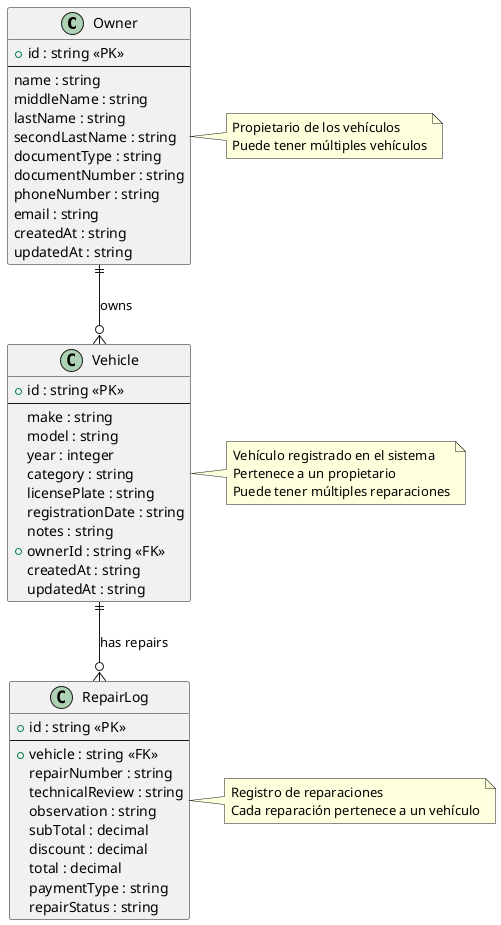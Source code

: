 @startuml
!define ENTITY class
!define PK <<PK>>
!define FK <<FK>>

ENTITY Owner {
    + id : string PK
    --
    name : string
    middleName : string
    lastName : string
    secondLastName : string
    documentType : string
    documentNumber : string
    phoneNumber : string
    email : string
    createdAt : string
    updatedAt : string
}

ENTITY Vehicle {
    + id : string PK
    --
    make : string
    model : string
    year : integer
    category : string
    licensePlate : string
    registrationDate : string
    notes : string
    + ownerId : string FK
    createdAt : string
    updatedAt : string
}

ENTITY RepairLog {
    + id : string PK
    --
    + vehicle : string FK
    repairNumber : string
    technicalReview : string
    observation : string
    subTotal : decimal
    discount : decimal
    total : decimal
    paymentType : string
    repairStatus : string
}

' Relaciones
Owner ||--o{ Vehicle : "owns"
Vehicle ||--o{ RepairLog : "has repairs"

note right of Owner
  Propietario de los vehículos
  Puede tener múltiples vehículos
end note

note right of Vehicle
  Vehículo registrado en el sistema
  Pertenece a un propietario
  Puede tener múltiples reparaciones
end note

note right of RepairLog
  Registro de reparaciones
  Cada reparación pertenece a un vehículo
end note

@enduml
